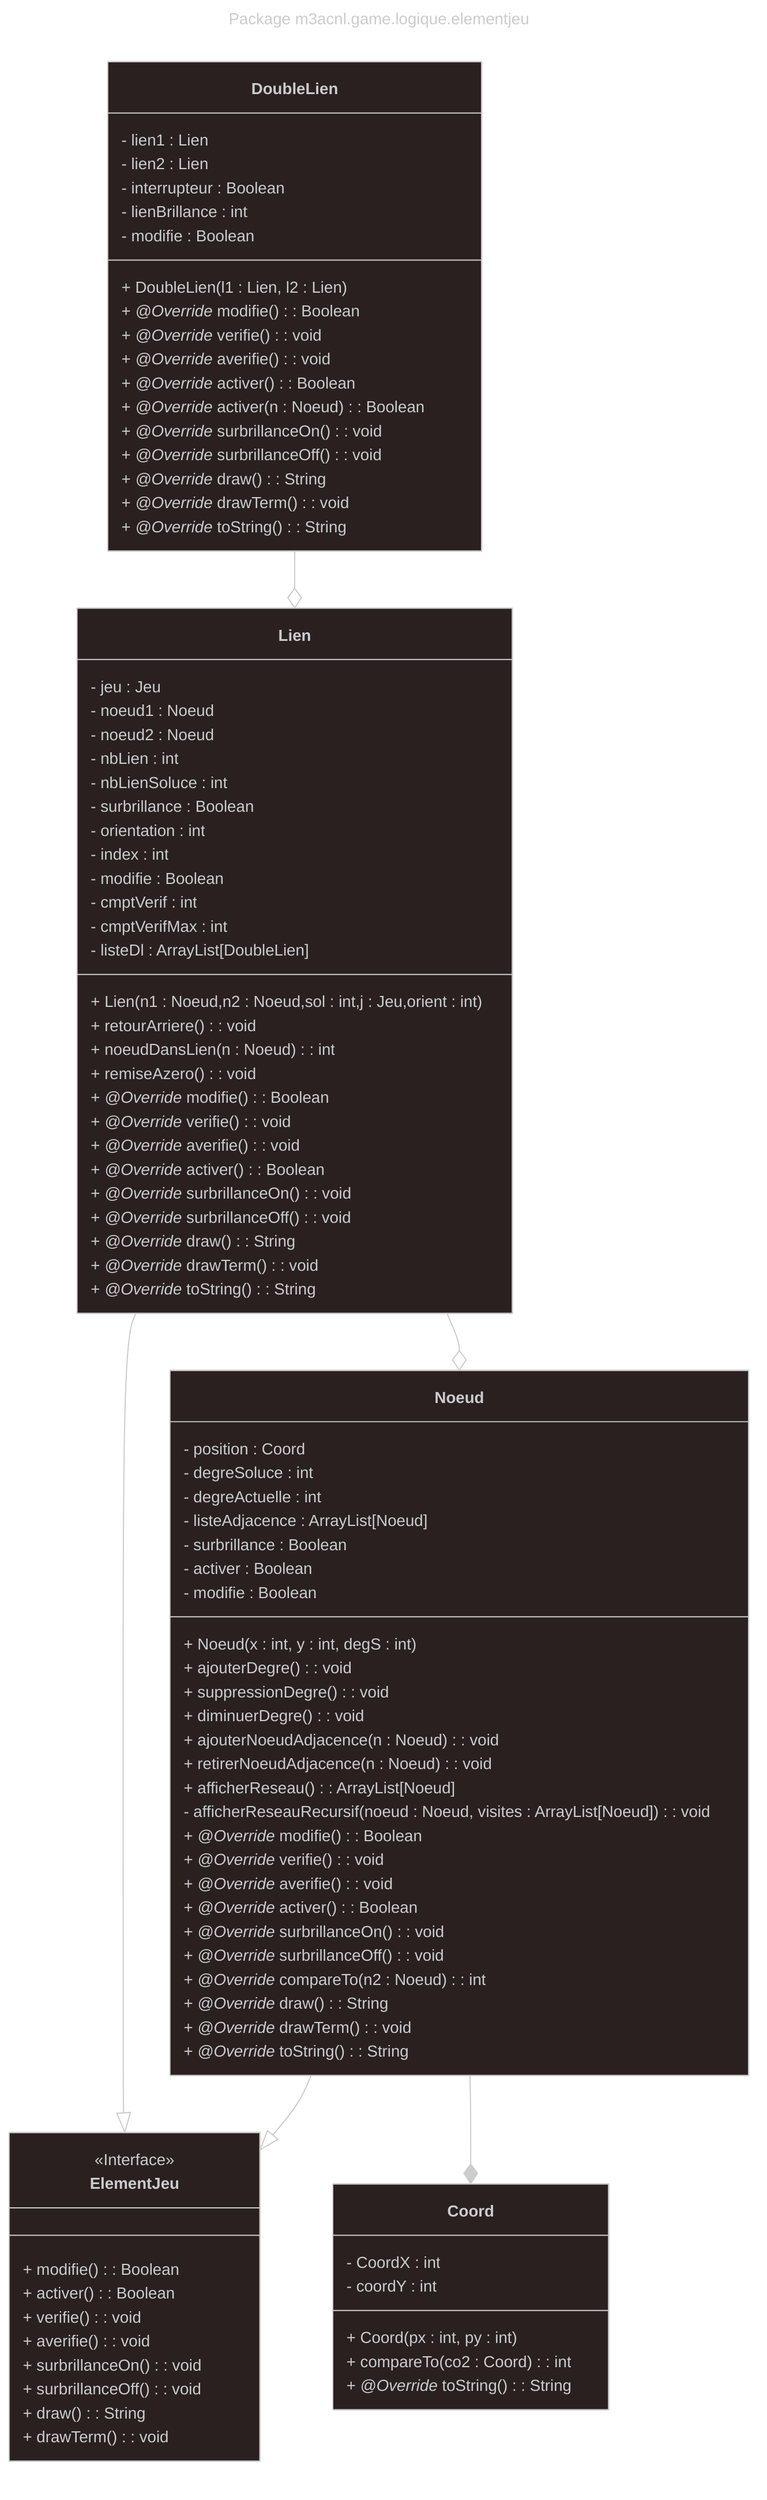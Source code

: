 ---
config:
  theme: neo-dark
title: Package m3acnl.game.logique.elementjeu
---

classDiagram
direction TB
    class Coord {
	    - CoordX : int
	    - coordY : int
	    + Coord(px : int, py : int)
	    + compareTo(co2 : Coord) : int
	    + *@Override* toString() : String
    }

    class DoubleLien {
	    - lien1 : Lien
	    - lien2 : Lien
	    - interrupteur : Boolean
	    - lienBrillance : int
	    - modifie : Boolean
	    + DoubleLien(l1 : Lien, l2 : Lien)
	    + *@Override* modifie() : Boolean
	    + *@Override* verifie() : void
	    + *@Override* averifie() : void
	    + *@Override* activer() : Boolean
	    + *@Override* activer(n : Noeud) : Boolean
	    + *@Override* surbrillanceOn() : void
	    + *@Override* surbrillanceOff() : void
	    + *@Override* draw() : String
	    + *@Override* drawTerm() : void
	    + *@Override* toString() : String
    }

    class ElementJeu {
        + modifie() : Boolean
        + activer() : Boolean
        + verifie() : void
        + averifie() : void
        + surbrillanceOn() : void
        + surbrillanceOff() : void
        + draw() : String
        + drawTerm() : void
    }

    class Lien{
        - jeu : Jeu
        - noeud1 : Noeud
        - noeud2 : Noeud
        - nbLien : int
        - nbLienSoluce : int
        - surbrillance : Boolean
        - orientation : int
        - index : int
        - modifie : Boolean
        - cmptVerif : int
        - cmptVerifMax : int
        - listeDl : ArrayList[DoubleLien]
        + Lien(n1 : Noeud,n2 : Noeud,sol : int,j : Jeu,orient : int)
        + retourArriere() : void
        + noeudDansLien(n : Noeud) : int
        + remiseAzero() : void
        + *@Override* modifie() : Boolean
	    + *@Override* verifie() : void
	    + *@Override* averifie() : void
	    + *@Override* activer() : Boolean
        + *@Override* surbrillanceOn() : void
	    + *@Override* surbrillanceOff() : void
	    + *@Override* draw() : String
	    + *@Override* drawTerm() : void
	    + *@Override* toString() : String

    }

    class Noeud{
        - position : Coord
        - degreSoluce : int
        - degreActuelle : int
        - listeAdjacence : ArrayList[Noeud]
        - surbrillance : Boolean
        - activer : Boolean
        - modifie : Boolean
        + Noeud(x : int, y : int, degS : int)
        + ajouterDegre() : void
        + suppressionDegre() : void
        + diminuerDegre() : void
        + ajouterNoeudAdjacence(n : Noeud) : void
        + retirerNoeudAdjacence(n : Noeud) : void
        + afficherReseau() : ArrayList[Noeud]
        - afficherReseauRecursif(noeud : Noeud, visites : ArrayList[Noeud]) : void
        + *@Override* modifie() : Boolean
	    + *@Override* verifie() : void
	    + *@Override* averifie() : void
	    + *@Override* activer() : Boolean
        + *@Override* surbrillanceOn() : void
	    + *@Override* surbrillanceOff() : void
        + *@Override* compareTo(n2 : Noeud) : int
	    + *@Override* draw() : String
	    + *@Override* drawTerm() : void
	    + *@Override* toString() : String


    }
	<<Interface>> ElementJeu
    Lien --|> ElementJeu
    Noeud --|> ElementJeu
    Lien --o Noeud
    DoubleLien --o Lien
    Noeud --* Coord